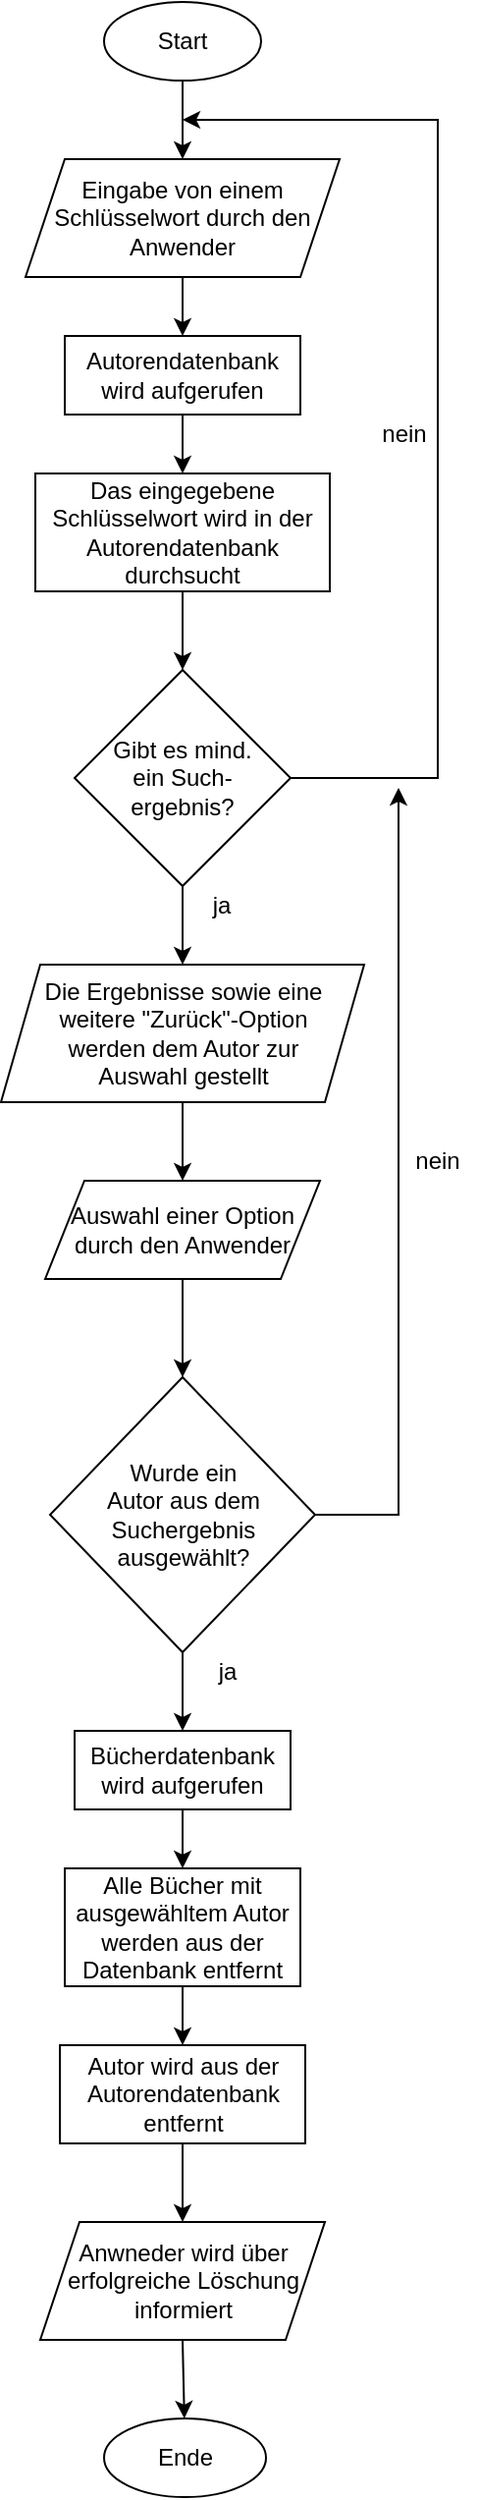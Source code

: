 <mxfile version="14.1.8" type="device"><diagram id="1kgIrqst3PbGKrUeV7Hm" name="Seite-1"><mxGraphModel dx="444" dy="714" grid="1" gridSize="10" guides="1" tooltips="1" connect="1" arrows="1" fold="1" page="1" pageScale="1" pageWidth="827" pageHeight="1169" math="0" shadow="0"><root><mxCell id="0"/><mxCell id="1" parent="0"/><mxCell id="6Vaw0YdZWbd_eVogmMt4-17" style="edgeStyle=none;rounded=0;orthogonalLoop=1;jettySize=auto;html=1;exitX=0.5;exitY=1;exitDx=0;exitDy=0;entryX=0.5;entryY=0;entryDx=0;entryDy=0;" edge="1" parent="1" source="6Vaw0YdZWbd_eVogmMt4-1" target="6Vaw0YdZWbd_eVogmMt4-2"><mxGeometry relative="1" as="geometry"/></mxCell><mxCell id="6Vaw0YdZWbd_eVogmMt4-1" value="Start" style="ellipse;whiteSpace=wrap;html=1;" vertex="1" parent="1"><mxGeometry x="170" y="10" width="80" height="40" as="geometry"/></mxCell><mxCell id="6Vaw0YdZWbd_eVogmMt4-18" style="edgeStyle=none;rounded=0;orthogonalLoop=1;jettySize=auto;html=1;exitX=0.5;exitY=1;exitDx=0;exitDy=0;entryX=0.5;entryY=0;entryDx=0;entryDy=0;" edge="1" parent="1" source="6Vaw0YdZWbd_eVogmMt4-2" target="6Vaw0YdZWbd_eVogmMt4-3"><mxGeometry relative="1" as="geometry"/></mxCell><mxCell id="6Vaw0YdZWbd_eVogmMt4-2" value="Eingabe von einem Schlüsselwort durch den Anwender" style="shape=parallelogram;perimeter=parallelogramPerimeter;whiteSpace=wrap;html=1;fixedSize=1;" vertex="1" parent="1"><mxGeometry x="130" y="90" width="160" height="60" as="geometry"/></mxCell><mxCell id="6Vaw0YdZWbd_eVogmMt4-19" style="edgeStyle=none;rounded=0;orthogonalLoop=1;jettySize=auto;html=1;exitX=0.5;exitY=1;exitDx=0;exitDy=0;entryX=0.5;entryY=0;entryDx=0;entryDy=0;" edge="1" parent="1" source="6Vaw0YdZWbd_eVogmMt4-3" target="6Vaw0YdZWbd_eVogmMt4-4"><mxGeometry relative="1" as="geometry"/></mxCell><mxCell id="6Vaw0YdZWbd_eVogmMt4-3" value="Autorendatenbank wird aufgerufen" style="rounded=0;whiteSpace=wrap;html=1;" vertex="1" parent="1"><mxGeometry x="150" y="180" width="120" height="40" as="geometry"/></mxCell><mxCell id="6Vaw0YdZWbd_eVogmMt4-20" style="edgeStyle=none;rounded=0;orthogonalLoop=1;jettySize=auto;html=1;exitX=0.5;exitY=1;exitDx=0;exitDy=0;entryX=0.5;entryY=0;entryDx=0;entryDy=0;" edge="1" parent="1" source="6Vaw0YdZWbd_eVogmMt4-4" target="6Vaw0YdZWbd_eVogmMt4-5"><mxGeometry relative="1" as="geometry"/></mxCell><mxCell id="6Vaw0YdZWbd_eVogmMt4-4" value="Das eingegebene Schlüsselwort wird in der Autorendatenbank durchsucht" style="rounded=0;whiteSpace=wrap;html=1;" vertex="1" parent="1"><mxGeometry x="135" y="250" width="150" height="60" as="geometry"/></mxCell><mxCell id="6Vaw0YdZWbd_eVogmMt4-21" style="edgeStyle=none;rounded=0;orthogonalLoop=1;jettySize=auto;html=1;exitX=0.5;exitY=1;exitDx=0;exitDy=0;entryX=0.5;entryY=0;entryDx=0;entryDy=0;" edge="1" parent="1" source="6Vaw0YdZWbd_eVogmMt4-5" target="6Vaw0YdZWbd_eVogmMt4-8"><mxGeometry relative="1" as="geometry"/></mxCell><mxCell id="6Vaw0YdZWbd_eVogmMt4-30" style="edgeStyle=none;rounded=0;orthogonalLoop=1;jettySize=auto;html=1;exitX=1;exitY=0.5;exitDx=0;exitDy=0;" edge="1" parent="1" source="6Vaw0YdZWbd_eVogmMt4-5"><mxGeometry relative="1" as="geometry"><mxPoint x="210" y="70" as="targetPoint"/><Array as="points"><mxPoint x="340" y="405"/><mxPoint x="340" y="70"/></Array></mxGeometry></mxCell><mxCell id="6Vaw0YdZWbd_eVogmMt4-5" value="Gibt es mind. &lt;br&gt;ein Such-&lt;br&gt;ergebnis?" style="rhombus;whiteSpace=wrap;html=1;" vertex="1" parent="1"><mxGeometry x="155" y="350" width="110" height="110" as="geometry"/></mxCell><mxCell id="6Vaw0YdZWbd_eVogmMt4-22" style="edgeStyle=none;rounded=0;orthogonalLoop=1;jettySize=auto;html=1;exitX=0.5;exitY=1;exitDx=0;exitDy=0;entryX=0.5;entryY=0;entryDx=0;entryDy=0;" edge="1" parent="1" source="6Vaw0YdZWbd_eVogmMt4-8" target="6Vaw0YdZWbd_eVogmMt4-9"><mxGeometry relative="1" as="geometry"/></mxCell><mxCell id="6Vaw0YdZWbd_eVogmMt4-8" value="&lt;span&gt;Die Ergebnisse sowie eine weitere &quot;Zurück&quot;-Option &lt;br&gt;werden dem Autor zur&lt;br&gt;Auswahl gestellt&lt;/span&gt;" style="shape=parallelogram;perimeter=parallelogramPerimeter;whiteSpace=wrap;html=1;fixedSize=1;" vertex="1" parent="1"><mxGeometry x="117.5" y="500" width="185" height="70" as="geometry"/></mxCell><mxCell id="6Vaw0YdZWbd_eVogmMt4-23" style="edgeStyle=none;rounded=0;orthogonalLoop=1;jettySize=auto;html=1;exitX=0.5;exitY=1;exitDx=0;exitDy=0;entryX=0.5;entryY=0;entryDx=0;entryDy=0;" edge="1" parent="1" source="6Vaw0YdZWbd_eVogmMt4-9" target="6Vaw0YdZWbd_eVogmMt4-10"><mxGeometry relative="1" as="geometry"/></mxCell><mxCell id="6Vaw0YdZWbd_eVogmMt4-9" value="Auswahl einer Option durch den Anwender" style="shape=parallelogram;perimeter=parallelogramPerimeter;whiteSpace=wrap;html=1;fixedSize=1;" vertex="1" parent="1"><mxGeometry x="140" y="610" width="140" height="50" as="geometry"/></mxCell><mxCell id="6Vaw0YdZWbd_eVogmMt4-24" style="edgeStyle=none;rounded=0;orthogonalLoop=1;jettySize=auto;html=1;exitX=0.5;exitY=1;exitDx=0;exitDy=0;entryX=0.5;entryY=0;entryDx=0;entryDy=0;" edge="1" parent="1" source="6Vaw0YdZWbd_eVogmMt4-10" target="6Vaw0YdZWbd_eVogmMt4-13"><mxGeometry relative="1" as="geometry"/></mxCell><mxCell id="6Vaw0YdZWbd_eVogmMt4-31" style="edgeStyle=none;rounded=0;orthogonalLoop=1;jettySize=auto;html=1;exitX=1;exitY=0.5;exitDx=0;exitDy=0;" edge="1" parent="1" source="6Vaw0YdZWbd_eVogmMt4-10"><mxGeometry relative="1" as="geometry"><mxPoint x="320" y="410" as="targetPoint"/><Array as="points"><mxPoint x="320" y="780"/></Array></mxGeometry></mxCell><mxCell id="6Vaw0YdZWbd_eVogmMt4-10" value="Wurde ein &lt;br&gt;Autor aus dem Suchergebnis ausgewählt?" style="rhombus;whiteSpace=wrap;html=1;" vertex="1" parent="1"><mxGeometry x="142.5" y="710" width="135" height="140" as="geometry"/></mxCell><mxCell id="6Vaw0YdZWbd_eVogmMt4-25" style="edgeStyle=none;rounded=0;orthogonalLoop=1;jettySize=auto;html=1;exitX=0.5;exitY=1;exitDx=0;exitDy=0;entryX=0.5;entryY=0;entryDx=0;entryDy=0;" edge="1" parent="1" source="6Vaw0YdZWbd_eVogmMt4-13" target="6Vaw0YdZWbd_eVogmMt4-14"><mxGeometry relative="1" as="geometry"/></mxCell><mxCell id="6Vaw0YdZWbd_eVogmMt4-13" value="Bücherdatenbank wird aufgerufen" style="rounded=0;whiteSpace=wrap;html=1;" vertex="1" parent="1"><mxGeometry x="155" y="890" width="110" height="40" as="geometry"/></mxCell><mxCell id="6Vaw0YdZWbd_eVogmMt4-26" style="edgeStyle=none;rounded=0;orthogonalLoop=1;jettySize=auto;html=1;exitX=0.5;exitY=1;exitDx=0;exitDy=0;entryX=0.5;entryY=0;entryDx=0;entryDy=0;" edge="1" parent="1" source="6Vaw0YdZWbd_eVogmMt4-14" target="6Vaw0YdZWbd_eVogmMt4-15"><mxGeometry relative="1" as="geometry"/></mxCell><mxCell id="6Vaw0YdZWbd_eVogmMt4-14" value="Alle Bücher mit ausgewähltem Autor werden aus der Datenbank entfernt" style="rounded=0;whiteSpace=wrap;html=1;" vertex="1" parent="1"><mxGeometry x="150" y="960" width="120" height="60" as="geometry"/></mxCell><mxCell id="6Vaw0YdZWbd_eVogmMt4-27" style="edgeStyle=none;rounded=0;orthogonalLoop=1;jettySize=auto;html=1;exitX=0.5;exitY=1;exitDx=0;exitDy=0;entryX=0.5;entryY=0;entryDx=0;entryDy=0;" edge="1" parent="1" source="6Vaw0YdZWbd_eVogmMt4-15" target="6Vaw0YdZWbd_eVogmMt4-16"><mxGeometry relative="1" as="geometry"/></mxCell><mxCell id="6Vaw0YdZWbd_eVogmMt4-15" value="Autor wird aus der Autorendatenbank entfernt" style="rounded=0;whiteSpace=wrap;html=1;" vertex="1" parent="1"><mxGeometry x="147.5" y="1050" width="125" height="50" as="geometry"/></mxCell><mxCell id="6Vaw0YdZWbd_eVogmMt4-29" style="edgeStyle=none;rounded=0;orthogonalLoop=1;jettySize=auto;html=1;exitX=0.5;exitY=1;exitDx=0;exitDy=0;" edge="1" parent="1" source="6Vaw0YdZWbd_eVogmMt4-16" target="6Vaw0YdZWbd_eVogmMt4-28"><mxGeometry relative="1" as="geometry"/></mxCell><mxCell id="6Vaw0YdZWbd_eVogmMt4-16" value="Anwneder wird über erfolgreiche Löschung informiert" style="shape=parallelogram;perimeter=parallelogramPerimeter;whiteSpace=wrap;html=1;fixedSize=1;" vertex="1" parent="1"><mxGeometry x="137.5" y="1140" width="145" height="60" as="geometry"/></mxCell><mxCell id="6Vaw0YdZWbd_eVogmMt4-28" value="Ende" style="ellipse;whiteSpace=wrap;html=1;" vertex="1" parent="1"><mxGeometry x="170" y="1240" width="82.5" height="40" as="geometry"/></mxCell><mxCell id="6Vaw0YdZWbd_eVogmMt4-32" value="ja" style="text;html=1;strokeColor=none;fillColor=none;align=center;verticalAlign=middle;whiteSpace=wrap;rounded=0;" vertex="1" parent="1"><mxGeometry x="212.5" y="850" width="40" height="20" as="geometry"/></mxCell><mxCell id="6Vaw0YdZWbd_eVogmMt4-33" value="nein" style="text;html=1;strokeColor=none;fillColor=none;align=center;verticalAlign=middle;whiteSpace=wrap;rounded=0;" vertex="1" parent="1"><mxGeometry x="320" y="590" width="40" height="20" as="geometry"/></mxCell><mxCell id="6Vaw0YdZWbd_eVogmMt4-34" value="ja" style="text;html=1;strokeColor=none;fillColor=none;align=center;verticalAlign=middle;whiteSpace=wrap;rounded=0;" vertex="1" parent="1"><mxGeometry x="210" y="460" width="40" height="20" as="geometry"/></mxCell><mxCell id="6Vaw0YdZWbd_eVogmMt4-35" value="nein" style="text;html=1;strokeColor=none;fillColor=none;align=center;verticalAlign=middle;whiteSpace=wrap;rounded=0;" vertex="1" parent="1"><mxGeometry x="302.5" y="220" width="40" height="20" as="geometry"/></mxCell></root></mxGraphModel></diagram></mxfile>